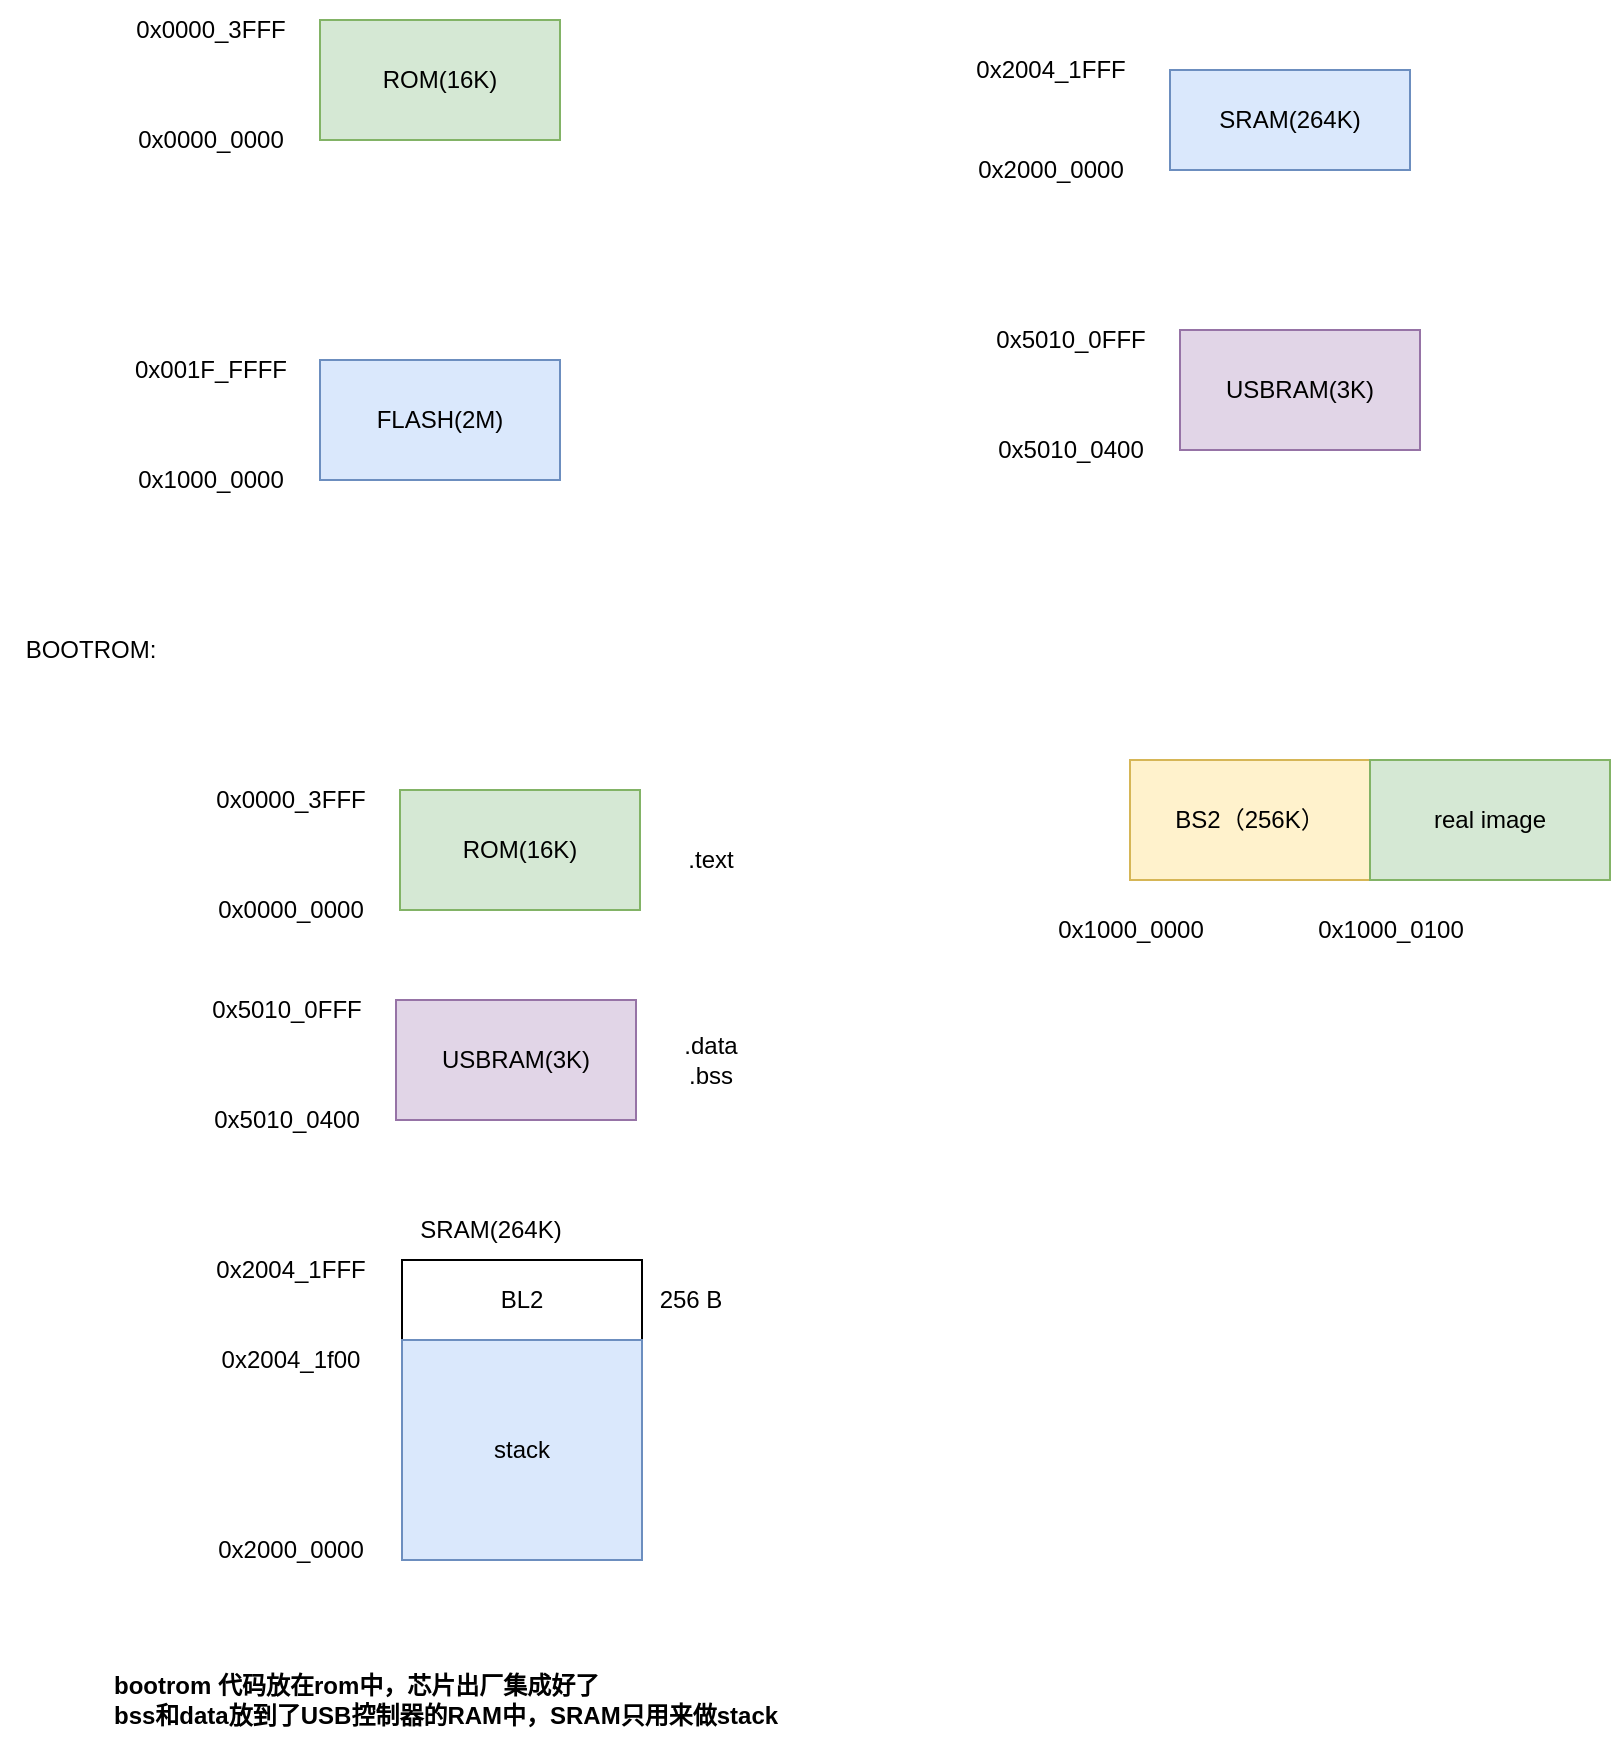 <mxfile version="20.2.0" type="github">
  <diagram id="SMoDQftgCHazYTA_Q3V3" name="memory">
    <mxGraphModel dx="1350" dy="773" grid="1" gridSize="10" guides="1" tooltips="1" connect="1" arrows="1" fold="1" page="1" pageScale="1" pageWidth="850" pageHeight="1100" math="0" shadow="0">
      <root>
        <mxCell id="0" />
        <mxCell id="1" parent="0" />
        <mxCell id="F6iENnoEfVVWvnV-UXQh-1" value="ROM(16K)" style="rounded=0;whiteSpace=wrap;html=1;fillColor=#d5e8d4;strokeColor=#82b366;" vertex="1" parent="1">
          <mxGeometry x="225" y="90" width="120" height="60" as="geometry" />
        </mxCell>
        <mxCell id="F6iENnoEfVVWvnV-UXQh-2" value="0x0000_0000" style="text;html=1;align=center;verticalAlign=middle;resizable=0;points=[];autosize=1;strokeColor=none;fillColor=none;" vertex="1" parent="1">
          <mxGeometry x="120" y="135" width="100" height="30" as="geometry" />
        </mxCell>
        <mxCell id="F6iENnoEfVVWvnV-UXQh-3" value="0x0000_3FFF" style="text;html=1;align=center;verticalAlign=middle;resizable=0;points=[];autosize=1;strokeColor=none;fillColor=none;" vertex="1" parent="1">
          <mxGeometry x="120" y="80" width="100" height="30" as="geometry" />
        </mxCell>
        <mxCell id="F6iENnoEfVVWvnV-UXQh-4" value="FLASH(2M)" style="rounded=0;whiteSpace=wrap;html=1;fillColor=#dae8fc;strokeColor=#6c8ebf;" vertex="1" parent="1">
          <mxGeometry x="225" y="260" width="120" height="60" as="geometry" />
        </mxCell>
        <mxCell id="F6iENnoEfVVWvnV-UXQh-5" value="0x1000_0000" style="text;html=1;align=center;verticalAlign=middle;resizable=0;points=[];autosize=1;strokeColor=none;fillColor=none;" vertex="1" parent="1">
          <mxGeometry x="120" y="305" width="100" height="30" as="geometry" />
        </mxCell>
        <mxCell id="F6iENnoEfVVWvnV-UXQh-6" value="0x001F_FFFF" style="text;html=1;align=center;verticalAlign=middle;resizable=0;points=[];autosize=1;strokeColor=none;fillColor=none;" vertex="1" parent="1">
          <mxGeometry x="120" y="250" width="100" height="30" as="geometry" />
        </mxCell>
        <mxCell id="F6iENnoEfVVWvnV-UXQh-7" value="BL2" style="rounded=0;whiteSpace=wrap;html=1;" vertex="1" parent="1">
          <mxGeometry x="266" y="710" width="120" height="40" as="geometry" />
        </mxCell>
        <mxCell id="F6iENnoEfVVWvnV-UXQh-8" value="0x2000_0000" style="text;html=1;align=center;verticalAlign=middle;resizable=0;points=[];autosize=1;strokeColor=none;fillColor=none;" vertex="1" parent="1">
          <mxGeometry x="160" y="840" width="100" height="30" as="geometry" />
        </mxCell>
        <mxCell id="F6iENnoEfVVWvnV-UXQh-9" value="0x2004_1FFF" style="text;html=1;align=center;verticalAlign=middle;resizable=0;points=[];autosize=1;strokeColor=none;fillColor=none;" vertex="1" parent="1">
          <mxGeometry x="160" y="700" width="100" height="30" as="geometry" />
        </mxCell>
        <mxCell id="F6iENnoEfVVWvnV-UXQh-10" value="USBRAM(3K)" style="rounded=0;whiteSpace=wrap;html=1;fillColor=#e1d5e7;strokeColor=#9673a6;" vertex="1" parent="1">
          <mxGeometry x="655" y="245" width="120" height="60" as="geometry" />
        </mxCell>
        <mxCell id="F6iENnoEfVVWvnV-UXQh-11" value="0x5010_0400" style="text;html=1;align=center;verticalAlign=middle;resizable=0;points=[];autosize=1;strokeColor=none;fillColor=none;" vertex="1" parent="1">
          <mxGeometry x="550" y="290" width="100" height="30" as="geometry" />
        </mxCell>
        <mxCell id="F6iENnoEfVVWvnV-UXQh-12" value="0x5010_0FFF" style="text;html=1;align=center;verticalAlign=middle;resizable=0;points=[];autosize=1;strokeColor=none;fillColor=none;" vertex="1" parent="1">
          <mxGeometry x="550" y="235" width="100" height="30" as="geometry" />
        </mxCell>
        <mxCell id="F6iENnoEfVVWvnV-UXQh-13" value="BOOTROM:" style="text;html=1;align=center;verticalAlign=middle;resizable=0;points=[];autosize=1;strokeColor=none;fillColor=none;" vertex="1" parent="1">
          <mxGeometry x="65" y="390" width="90" height="30" as="geometry" />
        </mxCell>
        <mxCell id="F6iENnoEfVVWvnV-UXQh-14" value="ROM(16K)" style="rounded=0;whiteSpace=wrap;html=1;fillColor=#d5e8d4;strokeColor=#82b366;" vertex="1" parent="1">
          <mxGeometry x="265" y="475" width="120" height="60" as="geometry" />
        </mxCell>
        <mxCell id="F6iENnoEfVVWvnV-UXQh-15" value="0x0000_0000" style="text;html=1;align=center;verticalAlign=middle;resizable=0;points=[];autosize=1;strokeColor=none;fillColor=none;" vertex="1" parent="1">
          <mxGeometry x="160" y="520" width="100" height="30" as="geometry" />
        </mxCell>
        <mxCell id="F6iENnoEfVVWvnV-UXQh-16" value="0x0000_3FFF" style="text;html=1;align=center;verticalAlign=middle;resizable=0;points=[];autosize=1;strokeColor=none;fillColor=none;" vertex="1" parent="1">
          <mxGeometry x="160" y="465" width="100" height="30" as="geometry" />
        </mxCell>
        <mxCell id="F6iENnoEfVVWvnV-UXQh-17" value="USBRAM(3K)" style="rounded=0;whiteSpace=wrap;html=1;fillColor=#e1d5e7;strokeColor=#9673a6;" vertex="1" parent="1">
          <mxGeometry x="263" y="580" width="120" height="60" as="geometry" />
        </mxCell>
        <mxCell id="F6iENnoEfVVWvnV-UXQh-18" value="0x5010_0400" style="text;html=1;align=center;verticalAlign=middle;resizable=0;points=[];autosize=1;strokeColor=none;fillColor=none;" vertex="1" parent="1">
          <mxGeometry x="158" y="625" width="100" height="30" as="geometry" />
        </mxCell>
        <mxCell id="F6iENnoEfVVWvnV-UXQh-19" value="0x5010_0FFF" style="text;html=1;align=center;verticalAlign=middle;resizable=0;points=[];autosize=1;strokeColor=none;fillColor=none;" vertex="1" parent="1">
          <mxGeometry x="158" y="570" width="100" height="30" as="geometry" />
        </mxCell>
        <mxCell id="F6iENnoEfVVWvnV-UXQh-20" value=".text" style="text;html=1;align=center;verticalAlign=middle;resizable=0;points=[];autosize=1;strokeColor=none;fillColor=none;" vertex="1" parent="1">
          <mxGeometry x="395" y="495" width="50" height="30" as="geometry" />
        </mxCell>
        <mxCell id="F6iENnoEfVVWvnV-UXQh-21" value=".data&lt;br&gt;.bss" style="text;html=1;align=center;verticalAlign=middle;resizable=0;points=[];autosize=1;strokeColor=none;fillColor=none;" vertex="1" parent="1">
          <mxGeometry x="395" y="590" width="50" height="40" as="geometry" />
        </mxCell>
        <mxCell id="F6iENnoEfVVWvnV-UXQh-23" value="stack" style="rounded=0;whiteSpace=wrap;html=1;fillColor=#dae8fc;strokeColor=#6c8ebf;" vertex="1" parent="1">
          <mxGeometry x="266" y="750" width="120" height="110" as="geometry" />
        </mxCell>
        <mxCell id="F6iENnoEfVVWvnV-UXQh-24" value="&lt;span style=&quot;&quot;&gt;SRAM(264K)&lt;/span&gt;" style="text;html=1;align=center;verticalAlign=middle;resizable=0;points=[];autosize=1;strokeColor=none;fillColor=none;" vertex="1" parent="1">
          <mxGeometry x="265" y="680" width="90" height="30" as="geometry" />
        </mxCell>
        <mxCell id="F6iENnoEfVVWvnV-UXQh-25" value="0x2004_1f00" style="text;html=1;align=center;verticalAlign=middle;resizable=0;points=[];autosize=1;strokeColor=none;fillColor=none;" vertex="1" parent="1">
          <mxGeometry x="165" y="745" width="90" height="30" as="geometry" />
        </mxCell>
        <mxCell id="F6iENnoEfVVWvnV-UXQh-26" value="256 B" style="text;html=1;align=center;verticalAlign=middle;resizable=0;points=[];autosize=1;strokeColor=none;fillColor=none;" vertex="1" parent="1">
          <mxGeometry x="385" y="715" width="50" height="30" as="geometry" />
        </mxCell>
        <mxCell id="F6iENnoEfVVWvnV-UXQh-28" value="0x2000_0000" style="text;html=1;align=center;verticalAlign=middle;resizable=0;points=[];autosize=1;strokeColor=none;fillColor=none;" vertex="1" parent="1">
          <mxGeometry x="540" y="150" width="100" height="30" as="geometry" />
        </mxCell>
        <mxCell id="F6iENnoEfVVWvnV-UXQh-29" value="0x2004_1FFF" style="text;html=1;align=center;verticalAlign=middle;resizable=0;points=[];autosize=1;strokeColor=none;fillColor=none;" vertex="1" parent="1">
          <mxGeometry x="540" y="100" width="100" height="30" as="geometry" />
        </mxCell>
        <mxCell id="F6iENnoEfVVWvnV-UXQh-30" value="SRAM(264K)" style="rounded=0;whiteSpace=wrap;html=1;fillColor=#dae8fc;strokeColor=#6c8ebf;" vertex="1" parent="1">
          <mxGeometry x="650" y="115" width="120" height="50" as="geometry" />
        </mxCell>
        <mxCell id="F6iENnoEfVVWvnV-UXQh-34" value="&lt;span&gt;bootrom 代码放在rom中，芯片出厂集成好了&lt;br&gt;bss和data放到了USB控制器的RAM中，SRAM只用来做stack&lt;/span&gt;" style="text;html=1;align=left;verticalAlign=middle;resizable=0;points=[];autosize=1;strokeColor=none;fillColor=none;fontStyle=1" vertex="1" parent="1">
          <mxGeometry x="120" y="910" width="360" height="40" as="geometry" />
        </mxCell>
        <mxCell id="F6iENnoEfVVWvnV-UXQh-35" value="BS2（256K）" style="rounded=0;whiteSpace=wrap;html=1;fillColor=#fff2cc;strokeColor=#d6b656;" vertex="1" parent="1">
          <mxGeometry x="630" y="460" width="120" height="60" as="geometry" />
        </mxCell>
        <mxCell id="F6iENnoEfVVWvnV-UXQh-36" value="real image" style="rounded=0;whiteSpace=wrap;html=1;fillColor=#d5e8d4;strokeColor=#82b366;" vertex="1" parent="1">
          <mxGeometry x="750" y="460" width="120" height="60" as="geometry" />
        </mxCell>
        <mxCell id="F6iENnoEfVVWvnV-UXQh-37" value="0x1000_0000" style="text;html=1;align=center;verticalAlign=middle;resizable=0;points=[];autosize=1;strokeColor=none;fillColor=none;" vertex="1" parent="1">
          <mxGeometry x="580" y="530" width="100" height="30" as="geometry" />
        </mxCell>
        <mxCell id="F6iENnoEfVVWvnV-UXQh-38" value="0x1000_0100" style="text;html=1;align=center;verticalAlign=middle;resizable=0;points=[];autosize=1;strokeColor=none;fillColor=none;" vertex="1" parent="1">
          <mxGeometry x="710" y="530" width="100" height="30" as="geometry" />
        </mxCell>
      </root>
    </mxGraphModel>
  </diagram>
</mxfile>
